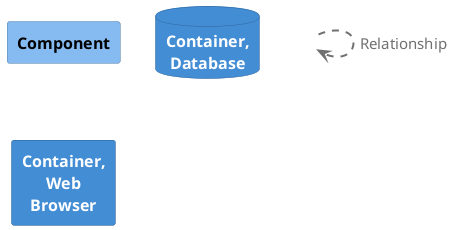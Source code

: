 @startuml
set separator none

skinparam {
  shadowing false
  arrowFontSize 15
  defaultTextAlignment center
  wrapWidth 100
  maxMessageSize 100
}
hide stereotype

skinparam rectangle<<_transparent>> {
  BorderColor transparent
  BackgroundColor transparent
  FontColor transparent
}

skinparam rectangle<<1>> {
  BackgroundColor #85bbf0
  FontColor #000000
  BorderColor #5d82a8
}
rectangle "==Component" <<1>>

skinparam database<<2>> {
  BackgroundColor #438dd5
  FontColor #ffffff
  BorderColor #2e6295
}
database "==Container, Database" <<2>>

skinparam rectangle<<3>> {
  BackgroundColor #438dd5
  FontColor #ffffff
  BorderColor #2e6295
}
rectangle "==Container, Web Browser" <<3>>

rectangle "." <<_transparent>> as 4
4 .[#707070,thickness=2].> 4 : "<color:#707070>Relationship"


@enduml